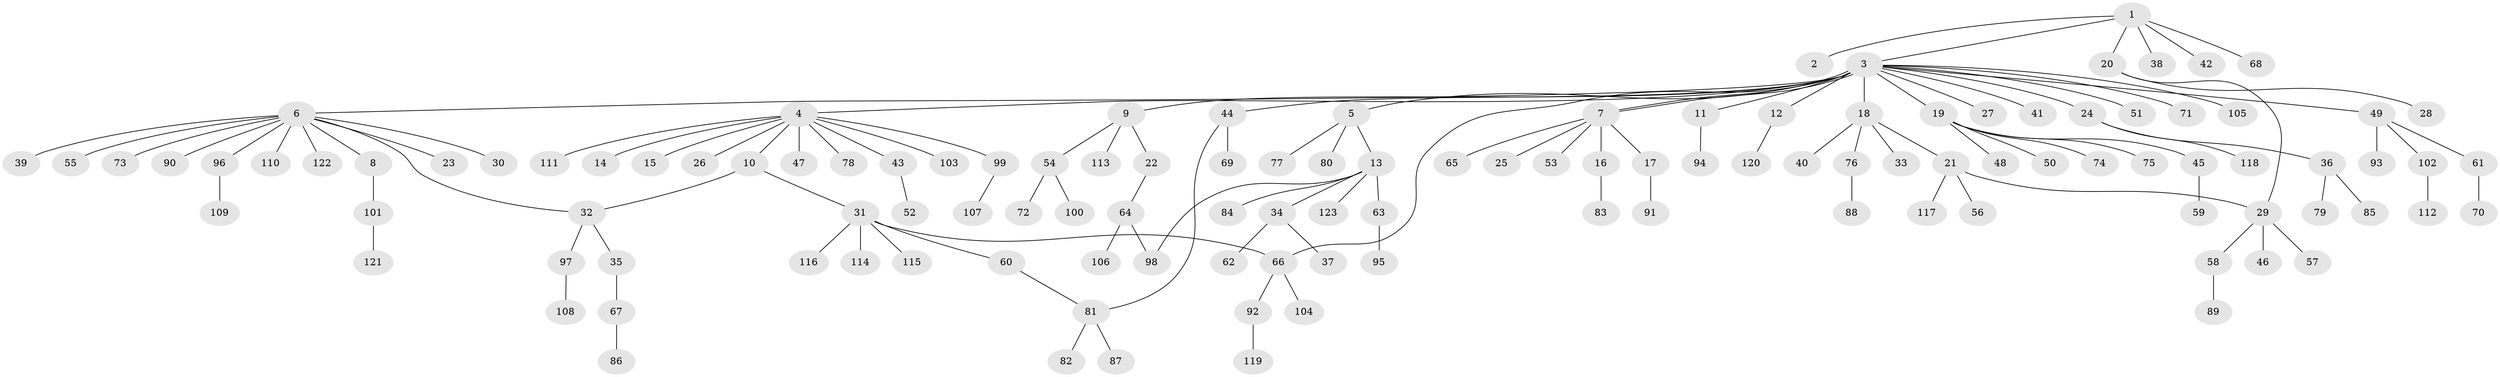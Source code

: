 // coarse degree distribution, {5: 0.0547945205479452, 20: 0.0136986301369863, 4: 0.0273972602739726, 11: 0.0136986301369863, 2: 0.0958904109589041, 3: 0.0958904109589041, 7: 0.0136986301369863, 1: 0.6712328767123288, 6: 0.0136986301369863}
// Generated by graph-tools (version 1.1) at 2025/18/03/04/25 18:18:18]
// undirected, 123 vertices, 128 edges
graph export_dot {
graph [start="1"]
  node [color=gray90,style=filled];
  1;
  2;
  3;
  4;
  5;
  6;
  7;
  8;
  9;
  10;
  11;
  12;
  13;
  14;
  15;
  16;
  17;
  18;
  19;
  20;
  21;
  22;
  23;
  24;
  25;
  26;
  27;
  28;
  29;
  30;
  31;
  32;
  33;
  34;
  35;
  36;
  37;
  38;
  39;
  40;
  41;
  42;
  43;
  44;
  45;
  46;
  47;
  48;
  49;
  50;
  51;
  52;
  53;
  54;
  55;
  56;
  57;
  58;
  59;
  60;
  61;
  62;
  63;
  64;
  65;
  66;
  67;
  68;
  69;
  70;
  71;
  72;
  73;
  74;
  75;
  76;
  77;
  78;
  79;
  80;
  81;
  82;
  83;
  84;
  85;
  86;
  87;
  88;
  89;
  90;
  91;
  92;
  93;
  94;
  95;
  96;
  97;
  98;
  99;
  100;
  101;
  102;
  103;
  104;
  105;
  106;
  107;
  108;
  109;
  110;
  111;
  112;
  113;
  114;
  115;
  116;
  117;
  118;
  119;
  120;
  121;
  122;
  123;
  1 -- 2;
  1 -- 3;
  1 -- 20;
  1 -- 38;
  1 -- 42;
  1 -- 68;
  3 -- 4;
  3 -- 5;
  3 -- 6;
  3 -- 7;
  3 -- 7;
  3 -- 9;
  3 -- 11;
  3 -- 12;
  3 -- 18;
  3 -- 19;
  3 -- 24;
  3 -- 27;
  3 -- 41;
  3 -- 44;
  3 -- 49;
  3 -- 51;
  3 -- 66;
  3 -- 71;
  3 -- 105;
  4 -- 10;
  4 -- 14;
  4 -- 15;
  4 -- 26;
  4 -- 43;
  4 -- 47;
  4 -- 78;
  4 -- 99;
  4 -- 103;
  4 -- 111;
  5 -- 13;
  5 -- 77;
  5 -- 80;
  6 -- 8;
  6 -- 23;
  6 -- 30;
  6 -- 32;
  6 -- 39;
  6 -- 55;
  6 -- 73;
  6 -- 90;
  6 -- 96;
  6 -- 110;
  6 -- 122;
  7 -- 16;
  7 -- 17;
  7 -- 25;
  7 -- 53;
  7 -- 65;
  8 -- 101;
  9 -- 22;
  9 -- 54;
  9 -- 113;
  10 -- 31;
  10 -- 32;
  11 -- 94;
  12 -- 120;
  13 -- 34;
  13 -- 63;
  13 -- 84;
  13 -- 98;
  13 -- 123;
  16 -- 83;
  17 -- 91;
  18 -- 21;
  18 -- 33;
  18 -- 40;
  18 -- 76;
  19 -- 45;
  19 -- 48;
  19 -- 50;
  19 -- 74;
  19 -- 75;
  20 -- 28;
  20 -- 29;
  21 -- 29;
  21 -- 56;
  21 -- 117;
  22 -- 64;
  24 -- 36;
  24 -- 118;
  29 -- 46;
  29 -- 57;
  29 -- 58;
  31 -- 60;
  31 -- 66;
  31 -- 114;
  31 -- 115;
  31 -- 116;
  32 -- 35;
  32 -- 97;
  34 -- 37;
  34 -- 62;
  35 -- 67;
  36 -- 79;
  36 -- 85;
  43 -- 52;
  44 -- 69;
  44 -- 81;
  45 -- 59;
  49 -- 61;
  49 -- 93;
  49 -- 102;
  54 -- 72;
  54 -- 100;
  58 -- 89;
  60 -- 81;
  61 -- 70;
  63 -- 95;
  64 -- 98;
  64 -- 106;
  66 -- 92;
  66 -- 104;
  67 -- 86;
  76 -- 88;
  81 -- 82;
  81 -- 87;
  92 -- 119;
  96 -- 109;
  97 -- 108;
  99 -- 107;
  101 -- 121;
  102 -- 112;
}
